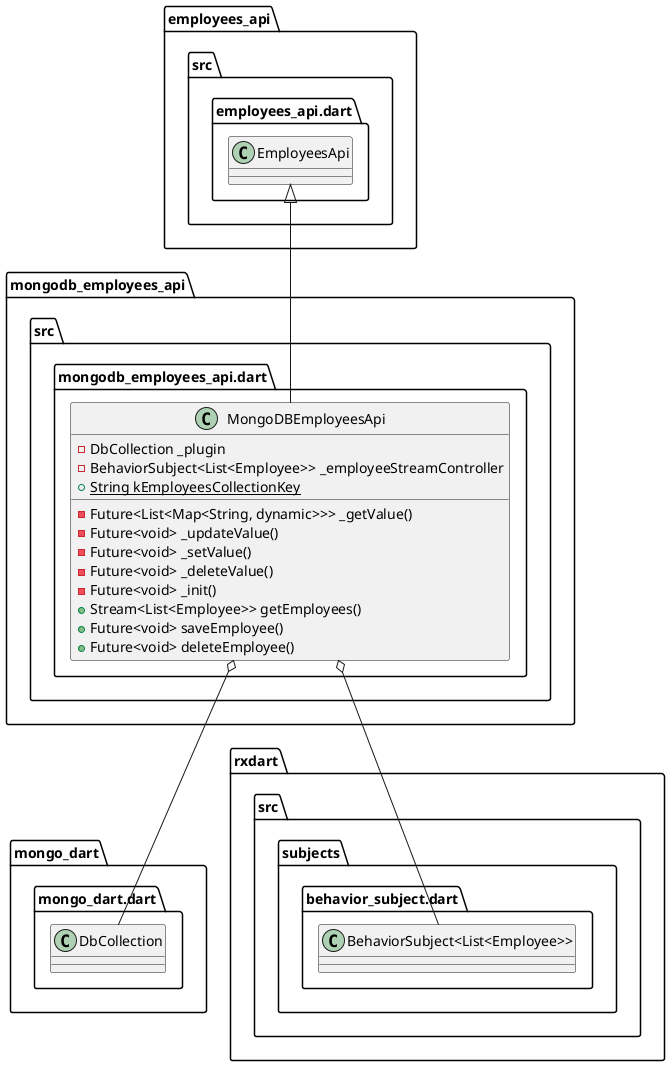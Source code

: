@startuml
set namespaceSeparator ::

class "mongodb_employees_api::src::mongodb_employees_api.dart::MongoDBEmployeesApi" {
  -DbCollection _plugin
  -BehaviorSubject<List<Employee>> _employeeStreamController
  {static} +String kEmployeesCollectionKey
  -Future<List<Map<String, dynamic>>> _getValue()
  -Future<void> _updateValue()
  -Future<void> _setValue()
  -Future<void> _deleteValue()
  -Future<void> _init()
  +Stream<List<Employee>> getEmployees()
  +Future<void> saveEmployee()
  +Future<void> deleteEmployee()
}

"mongodb_employees_api::src::mongodb_employees_api.dart::MongoDBEmployeesApi" o-- "mongo_dart::mongo_dart.dart::DbCollection"
"mongodb_employees_api::src::mongodb_employees_api.dart::MongoDBEmployeesApi" o-- "rxdart::src::subjects::behavior_subject.dart::BehaviorSubject<List<Employee>>"
"employees_api::src::employees_api.dart::EmployeesApi" <|-- "mongodb_employees_api::src::mongodb_employees_api.dart::MongoDBEmployeesApi"


@enduml